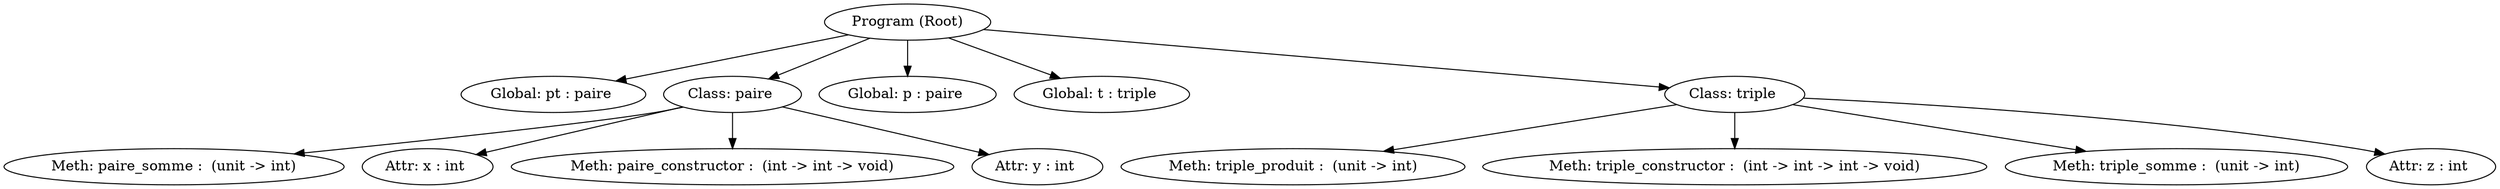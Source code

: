 digraph G {
  "Global: pt : paire " [label="Global: pt : paire ", ];
  "Meth: triple_produit :  (unit -> int)" [label="Meth: triple_produit :  (unit -> int)",
                                           ];
  "Class: paire " [label="Class: paire ", ];
  "Global: p : paire " [label="Global: p : paire ", ];
  "Program (Root)" [label="Program (Root)", ];
  "Meth: triple_constructor :  (int -> int -> int -> void)" [label="Meth: triple_constructor :  (int -> int -> int -> void)",
                                                             ];
  "Meth: paire_somme :  (unit -> int)" [label="Meth: paire_somme :  (unit -> int)",
                                        ];
  "Attr: x : int " [label="Attr: x : int ", ];
  "Global: t : triple " [label="Global: t : triple ", ];
  "Class: triple " [label="Class: triple ", ];
  "Meth: triple_somme :  (unit -> int)" [label="Meth: triple_somme :  (unit -> int)",
                                         ];
  "Attr: z : int " [label="Attr: z : int ", ];
  "Meth: paire_constructor :  (int -> int -> void)" [label="Meth: paire_constructor :  (int -> int -> void)",
                                                     ];
  "Attr: y : int " [label="Attr: y : int ", ];
  
  
  "Class: paire " -> "Attr: x : int ";
  "Class: paire " -> "Attr: y : int ";
  "Class: paire " -> "Meth: paire_constructor :  (int -> int -> void)";
  "Class: paire " -> "Meth: paire_somme :  (unit -> int)";
  "Program (Root)" -> "Class: paire ";
  "Program (Root)" -> "Class: triple ";
  "Program (Root)" -> "Global: p : paire ";
  "Program (Root)" -> "Global: pt : paire ";
  "Program (Root)" -> "Global: t : triple ";
  "Class: triple " -> "Attr: z : int ";
  "Class: triple " -> "Meth: triple_constructor :  (int -> int -> int -> void)";
  "Class: triple " -> "Meth: triple_produit :  (unit -> int)";
  "Class: triple " -> "Meth: triple_somme :  (unit -> int)";
  
  }
